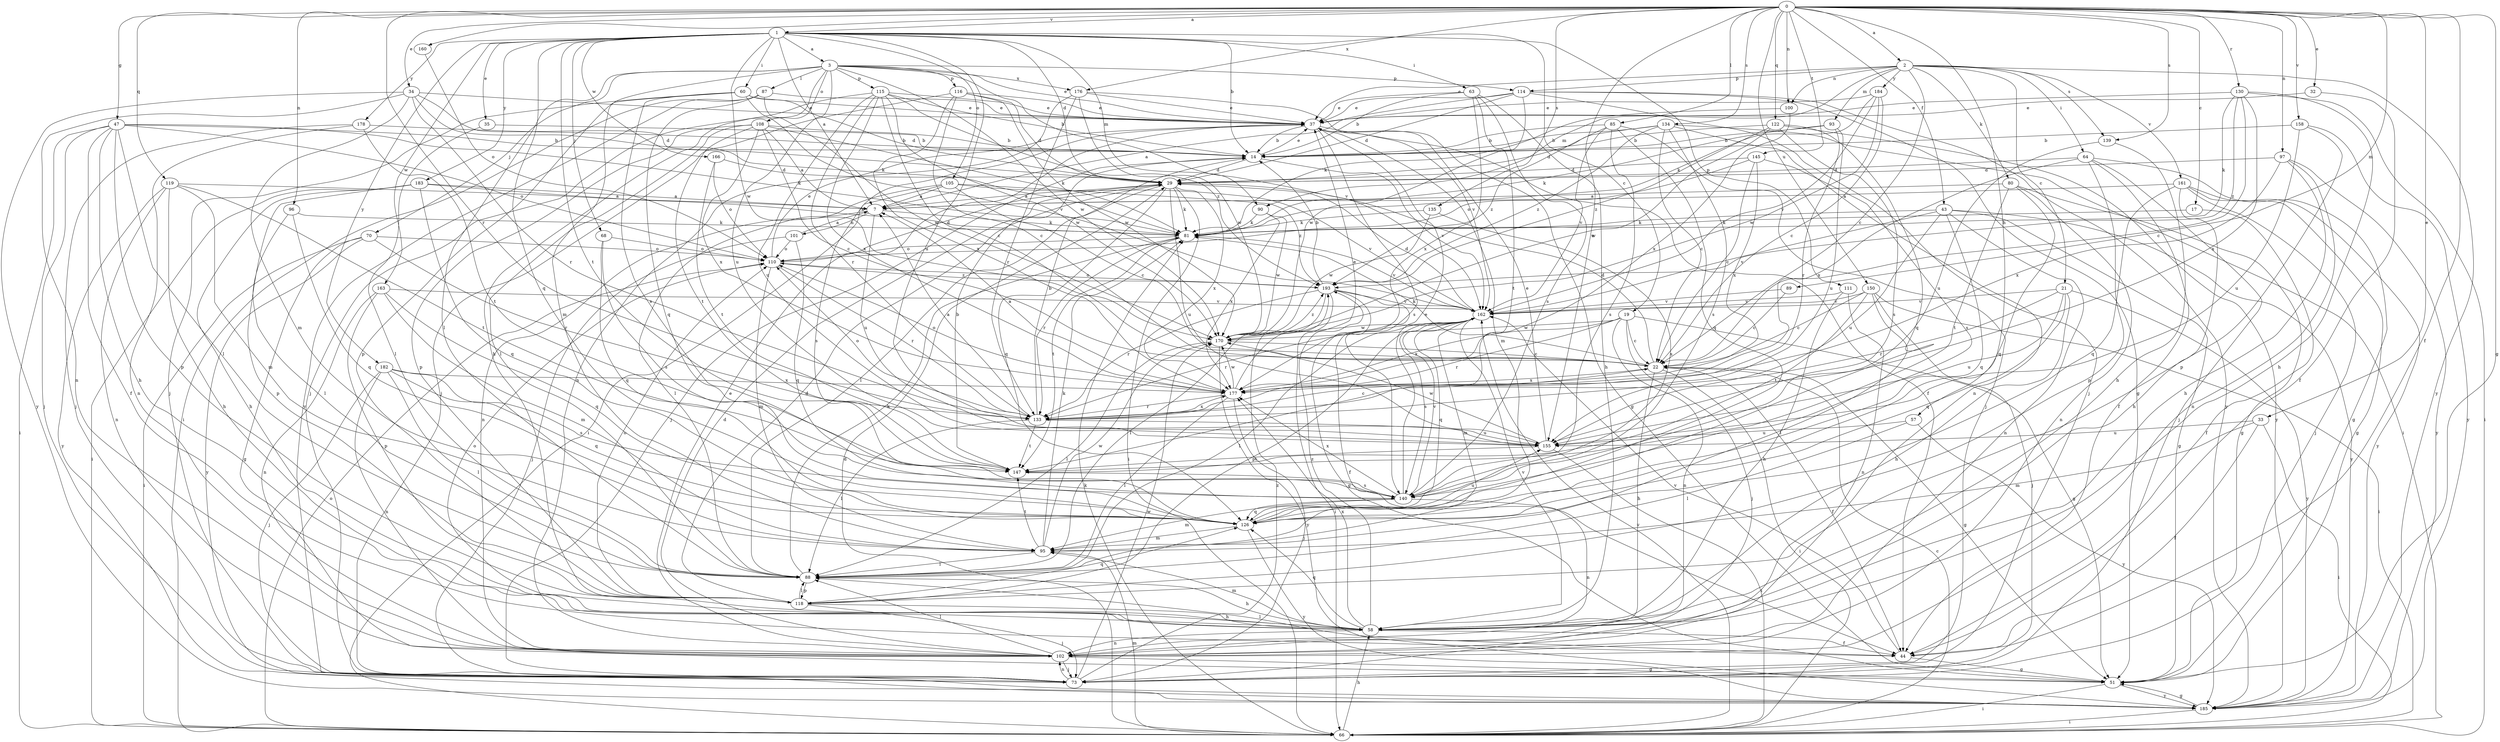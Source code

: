 strict digraph  {
0;
1;
2;
3;
7;
14;
17;
19;
21;
22;
29;
32;
33;
34;
35;
37;
43;
44;
47;
51;
57;
58;
60;
63;
64;
66;
68;
70;
73;
80;
81;
85;
87;
88;
89;
90;
93;
95;
96;
97;
100;
101;
102;
105;
108;
110;
111;
114;
115;
116;
118;
119;
122;
126;
130;
133;
134;
135;
139;
140;
145;
147;
150;
155;
158;
160;
161;
162;
163;
166;
170;
176;
177;
178;
182;
183;
184;
185;
193;
0 -> 1  [label=a];
0 -> 2  [label=a];
0 -> 17  [label=c];
0 -> 32  [label=e];
0 -> 33  [label=e];
0 -> 34  [label=e];
0 -> 43  [label=f];
0 -> 44  [label=f];
0 -> 47  [label=g];
0 -> 51  [label=g];
0 -> 57  [label=h];
0 -> 85  [label=l];
0 -> 89  [label=m];
0 -> 96  [label=n];
0 -> 97  [label=n];
0 -> 100  [label=n];
0 -> 119  [label=q];
0 -> 122  [label=q];
0 -> 130  [label=r];
0 -> 133  [label=r];
0 -> 134  [label=s];
0 -> 135  [label=s];
0 -> 139  [label=s];
0 -> 145  [label=t];
0 -> 150  [label=u];
0 -> 155  [label=u];
0 -> 158  [label=v];
0 -> 160  [label=v];
0 -> 176  [label=x];
1 -> 3  [label=a];
1 -> 7  [label=a];
1 -> 14  [label=b];
1 -> 19  [label=c];
1 -> 29  [label=d];
1 -> 35  [label=e];
1 -> 60  [label=i];
1 -> 63  [label=i];
1 -> 68  [label=j];
1 -> 90  [label=m];
1 -> 105  [label=o];
1 -> 111  [label=p];
1 -> 126  [label=q];
1 -> 147  [label=t];
1 -> 155  [label=u];
1 -> 163  [label=w];
1 -> 166  [label=w];
1 -> 170  [label=w];
1 -> 178  [label=y];
1 -> 182  [label=y];
1 -> 183  [label=y];
2 -> 21  [label=c];
2 -> 22  [label=c];
2 -> 37  [label=e];
2 -> 64  [label=i];
2 -> 80  [label=k];
2 -> 90  [label=m];
2 -> 93  [label=m];
2 -> 100  [label=n];
2 -> 114  [label=p];
2 -> 139  [label=s];
2 -> 161  [label=v];
2 -> 184  [label=y];
2 -> 185  [label=y];
3 -> 37  [label=e];
3 -> 58  [label=h];
3 -> 70  [label=j];
3 -> 87  [label=l];
3 -> 88  [label=l];
3 -> 95  [label=m];
3 -> 108  [label=o];
3 -> 114  [label=p];
3 -> 115  [label=p];
3 -> 116  [label=p];
3 -> 155  [label=u];
3 -> 162  [label=v];
3 -> 170  [label=w];
3 -> 176  [label=x];
7 -> 81  [label=k];
7 -> 88  [label=l];
7 -> 101  [label=n];
7 -> 155  [label=u];
14 -> 29  [label=d];
14 -> 37  [label=e];
14 -> 73  [label=j];
14 -> 162  [label=v];
17 -> 44  [label=f];
17 -> 81  [label=k];
19 -> 22  [label=c];
19 -> 51  [label=g];
19 -> 73  [label=j];
19 -> 102  [label=n];
19 -> 133  [label=r];
19 -> 170  [label=w];
19 -> 177  [label=x];
21 -> 58  [label=h];
21 -> 126  [label=q];
21 -> 133  [label=r];
21 -> 155  [label=u];
21 -> 162  [label=v];
21 -> 185  [label=y];
22 -> 29  [label=d];
22 -> 44  [label=f];
22 -> 51  [label=g];
22 -> 58  [label=h];
22 -> 66  [label=i];
22 -> 81  [label=k];
22 -> 177  [label=x];
29 -> 7  [label=a];
29 -> 66  [label=i];
29 -> 81  [label=k];
29 -> 88  [label=l];
29 -> 126  [label=q];
29 -> 155  [label=u];
29 -> 177  [label=x];
32 -> 37  [label=e];
32 -> 44  [label=f];
33 -> 44  [label=f];
33 -> 66  [label=i];
33 -> 95  [label=m];
33 -> 155  [label=u];
34 -> 29  [label=d];
34 -> 37  [label=e];
34 -> 81  [label=k];
34 -> 95  [label=m];
34 -> 102  [label=n];
34 -> 133  [label=r];
34 -> 185  [label=y];
35 -> 14  [label=b];
35 -> 88  [label=l];
37 -> 14  [label=b];
37 -> 44  [label=f];
37 -> 51  [label=g];
37 -> 66  [label=i];
37 -> 95  [label=m];
37 -> 140  [label=s];
43 -> 51  [label=g];
43 -> 81  [label=k];
43 -> 102  [label=n];
43 -> 126  [label=q];
43 -> 155  [label=u];
43 -> 162  [label=v];
43 -> 185  [label=y];
44 -> 51  [label=g];
44 -> 88  [label=l];
44 -> 162  [label=v];
47 -> 14  [label=b];
47 -> 44  [label=f];
47 -> 58  [label=h];
47 -> 66  [label=i];
47 -> 73  [label=j];
47 -> 81  [label=k];
47 -> 88  [label=l];
47 -> 110  [label=o];
47 -> 118  [label=p];
51 -> 66  [label=i];
51 -> 185  [label=y];
57 -> 88  [label=l];
57 -> 155  [label=u];
57 -> 185  [label=y];
58 -> 44  [label=f];
58 -> 95  [label=m];
58 -> 102  [label=n];
58 -> 110  [label=o];
58 -> 126  [label=q];
58 -> 162  [label=v];
58 -> 177  [label=x];
58 -> 193  [label=z];
60 -> 29  [label=d];
60 -> 37  [label=e];
60 -> 73  [label=j];
60 -> 118  [label=p];
60 -> 140  [label=s];
60 -> 162  [label=v];
63 -> 14  [label=b];
63 -> 37  [label=e];
63 -> 58  [label=h];
63 -> 140  [label=s];
63 -> 147  [label=t];
63 -> 177  [label=x];
64 -> 29  [label=d];
64 -> 44  [label=f];
64 -> 51  [label=g];
64 -> 73  [label=j];
64 -> 118  [label=p];
64 -> 177  [label=x];
66 -> 22  [label=c];
66 -> 29  [label=d];
66 -> 58  [label=h];
66 -> 81  [label=k];
66 -> 95  [label=m];
66 -> 110  [label=o];
66 -> 162  [label=v];
68 -> 110  [label=o];
68 -> 126  [label=q];
68 -> 140  [label=s];
70 -> 51  [label=g];
70 -> 66  [label=i];
70 -> 110  [label=o];
70 -> 133  [label=r];
70 -> 185  [label=y];
73 -> 102  [label=n];
73 -> 170  [label=w];
73 -> 193  [label=z];
80 -> 7  [label=a];
80 -> 51  [label=g];
80 -> 102  [label=n];
80 -> 126  [label=q];
80 -> 147  [label=t];
81 -> 110  [label=o];
81 -> 133  [label=r];
81 -> 147  [label=t];
81 -> 162  [label=v];
85 -> 14  [label=b];
85 -> 73  [label=j];
85 -> 126  [label=q];
85 -> 140  [label=s];
85 -> 162  [label=v];
85 -> 193  [label=z];
87 -> 37  [label=e];
87 -> 66  [label=i];
87 -> 126  [label=q];
87 -> 170  [label=w];
87 -> 185  [label=y];
88 -> 58  [label=h];
88 -> 81  [label=k];
88 -> 118  [label=p];
89 -> 22  [label=c];
89 -> 162  [label=v];
90 -> 81  [label=k];
90 -> 170  [label=w];
90 -> 177  [label=x];
93 -> 14  [label=b];
93 -> 81  [label=k];
93 -> 133  [label=r];
93 -> 155  [label=u];
95 -> 81  [label=k];
95 -> 88  [label=l];
95 -> 147  [label=t];
95 -> 170  [label=w];
96 -> 81  [label=k];
96 -> 88  [label=l];
96 -> 126  [label=q];
97 -> 29  [label=d];
97 -> 58  [label=h];
97 -> 102  [label=n];
97 -> 177  [label=x];
97 -> 185  [label=y];
100 -> 81  [label=k];
100 -> 177  [label=x];
101 -> 7  [label=a];
101 -> 73  [label=j];
101 -> 110  [label=o];
101 -> 126  [label=q];
102 -> 29  [label=d];
102 -> 37  [label=e];
102 -> 51  [label=g];
102 -> 73  [label=j];
102 -> 88  [label=l];
105 -> 7  [label=a];
105 -> 22  [label=c];
105 -> 102  [label=n];
105 -> 140  [label=s];
105 -> 162  [label=v];
105 -> 193  [label=z];
108 -> 7  [label=a];
108 -> 14  [label=b];
108 -> 22  [label=c];
108 -> 81  [label=k];
108 -> 88  [label=l];
108 -> 118  [label=p];
108 -> 147  [label=t];
108 -> 177  [label=x];
110 -> 29  [label=d];
110 -> 37  [label=e];
110 -> 95  [label=m];
110 -> 133  [label=r];
110 -> 193  [label=z];
111 -> 58  [label=h];
111 -> 102  [label=n];
111 -> 162  [label=v];
114 -> 7  [label=a];
114 -> 29  [label=d];
114 -> 37  [label=e];
114 -> 51  [label=g];
114 -> 73  [label=j];
114 -> 170  [label=w];
114 -> 185  [label=y];
115 -> 14  [label=b];
115 -> 22  [label=c];
115 -> 37  [label=e];
115 -> 73  [label=j];
115 -> 133  [label=r];
115 -> 155  [label=u];
115 -> 170  [label=w];
115 -> 177  [label=x];
115 -> 193  [label=z];
116 -> 22  [label=c];
116 -> 29  [label=d];
116 -> 37  [label=e];
116 -> 73  [label=j];
116 -> 170  [label=w];
116 -> 177  [label=x];
118 -> 29  [label=d];
118 -> 58  [label=h];
118 -> 73  [label=j];
118 -> 88  [label=l];
118 -> 110  [label=o];
118 -> 126  [label=q];
119 -> 7  [label=a];
119 -> 58  [label=h];
119 -> 95  [label=m];
119 -> 102  [label=n];
119 -> 147  [label=t];
119 -> 185  [label=y];
122 -> 14  [label=b];
122 -> 126  [label=q];
122 -> 140  [label=s];
122 -> 170  [label=w];
122 -> 185  [label=y];
122 -> 193  [label=z];
126 -> 95  [label=m];
126 -> 155  [label=u];
126 -> 185  [label=y];
130 -> 22  [label=c];
130 -> 37  [label=e];
130 -> 58  [label=h];
130 -> 66  [label=i];
130 -> 81  [label=k];
130 -> 177  [label=x];
130 -> 193  [label=z];
133 -> 7  [label=a];
133 -> 14  [label=b];
133 -> 22  [label=c];
133 -> 88  [label=l];
133 -> 110  [label=o];
133 -> 147  [label=t];
133 -> 155  [label=u];
133 -> 177  [label=x];
134 -> 14  [label=b];
134 -> 22  [label=c];
134 -> 29  [label=d];
134 -> 66  [label=i];
134 -> 102  [label=n];
134 -> 140  [label=s];
134 -> 193  [label=z];
135 -> 81  [label=k];
135 -> 140  [label=s];
135 -> 170  [label=w];
139 -> 58  [label=h];
139 -> 155  [label=u];
140 -> 37  [label=e];
140 -> 95  [label=m];
140 -> 102  [label=n];
140 -> 126  [label=q];
140 -> 162  [label=v];
140 -> 177  [label=x];
145 -> 22  [label=c];
145 -> 29  [label=d];
145 -> 110  [label=o];
145 -> 140  [label=s];
145 -> 177  [label=x];
147 -> 14  [label=b];
147 -> 140  [label=s];
150 -> 22  [label=c];
150 -> 66  [label=i];
150 -> 73  [label=j];
150 -> 88  [label=l];
150 -> 147  [label=t];
150 -> 162  [label=v];
155 -> 37  [label=e];
155 -> 66  [label=i];
155 -> 147  [label=t];
155 -> 170  [label=w];
158 -> 14  [label=b];
158 -> 118  [label=p];
158 -> 155  [label=u];
158 -> 185  [label=y];
160 -> 110  [label=o];
161 -> 7  [label=a];
161 -> 51  [label=g];
161 -> 58  [label=h];
161 -> 73  [label=j];
161 -> 126  [label=q];
161 -> 185  [label=y];
162 -> 29  [label=d];
162 -> 88  [label=l];
162 -> 95  [label=m];
162 -> 118  [label=p];
162 -> 126  [label=q];
162 -> 133  [label=r];
162 -> 140  [label=s];
162 -> 170  [label=w];
163 -> 95  [label=m];
163 -> 102  [label=n];
163 -> 118  [label=p];
163 -> 126  [label=q];
163 -> 162  [label=v];
166 -> 29  [label=d];
166 -> 110  [label=o];
166 -> 147  [label=t];
170 -> 22  [label=c];
170 -> 88  [label=l];
170 -> 185  [label=y];
170 -> 193  [label=z];
176 -> 37  [label=e];
176 -> 102  [label=n];
176 -> 133  [label=r];
176 -> 162  [label=v];
176 -> 170  [label=w];
177 -> 7  [label=a];
177 -> 37  [label=e];
177 -> 73  [label=j];
177 -> 88  [label=l];
177 -> 110  [label=o];
177 -> 133  [label=r];
177 -> 170  [label=w];
178 -> 14  [label=b];
178 -> 73  [label=j];
178 -> 102  [label=n];
178 -> 147  [label=t];
182 -> 73  [label=j];
182 -> 88  [label=l];
182 -> 102  [label=n];
182 -> 126  [label=q];
182 -> 140  [label=s];
182 -> 177  [label=x];
183 -> 7  [label=a];
183 -> 58  [label=h];
183 -> 66  [label=i];
183 -> 81  [label=k];
183 -> 118  [label=p];
183 -> 126  [label=q];
184 -> 22  [label=c];
184 -> 37  [label=e];
184 -> 81  [label=k];
184 -> 162  [label=v];
184 -> 170  [label=w];
185 -> 51  [label=g];
185 -> 66  [label=i];
193 -> 14  [label=b];
193 -> 44  [label=f];
193 -> 51  [label=g];
193 -> 66  [label=i];
193 -> 88  [label=l];
193 -> 110  [label=o];
193 -> 133  [label=r];
193 -> 162  [label=v];
}
